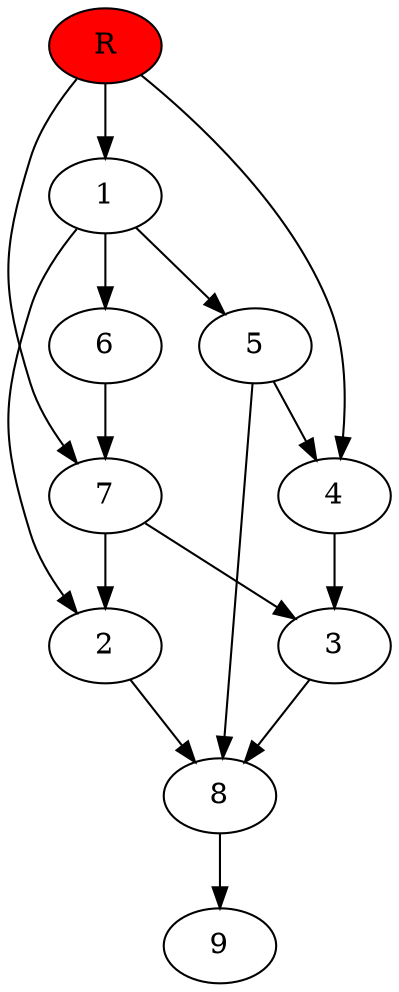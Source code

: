 digraph prb79507 {
	1
	2
	3
	4
	5
	6
	7
	8
	R [fillcolor="#ff0000" style=filled]
	1 -> 2
	1 -> 5
	1 -> 6
	2 -> 8
	3 -> 8
	4 -> 3
	5 -> 4
	5 -> 8
	6 -> 7
	7 -> 2
	7 -> 3
	8 -> 9
	R -> 1
	R -> 4
	R -> 7
}
